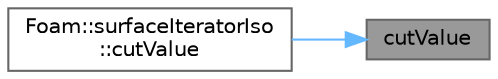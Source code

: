 digraph "cutValue"
{
 // LATEX_PDF_SIZE
  bgcolor="transparent";
  edge [fontname=Helvetica,fontsize=10,labelfontname=Helvetica,labelfontsize=10];
  node [fontname=Helvetica,fontsize=10,shape=box,height=0.2,width=0.4];
  rankdir="RL";
  Node1 [id="Node000001",label="cutValue",height=0.2,width=0.4,color="gray40", fillcolor="grey60", style="filled", fontcolor="black",tooltip=" "];
  Node1 -> Node2 [id="edge1_Node000001_Node000002",dir="back",color="steelblue1",style="solid",tooltip=" "];
  Node2 [id="Node000002",label="Foam::surfaceIteratorIso\l::cutValue",height=0.2,width=0.4,color="grey40", fillcolor="white", style="filled",URL="$classFoam_1_1surfaceIteratorIso.html#a3c09043d94e83a90e0d723dd5f9b553b",tooltip=" "];
}

